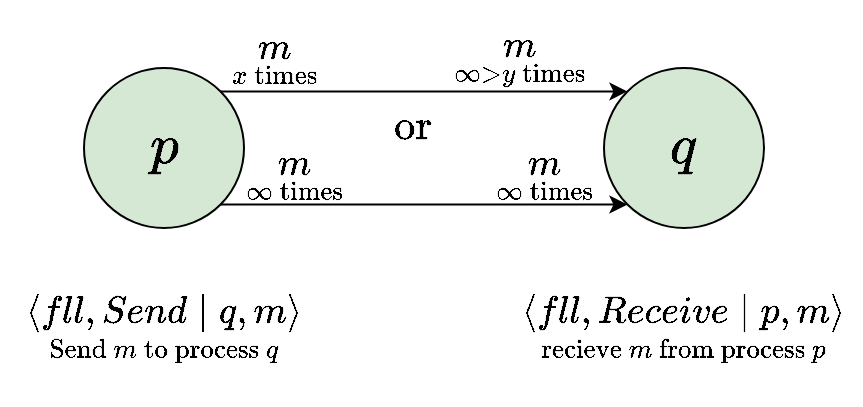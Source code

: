<mxfile version="20.3.0" type="device"><diagram id="Eob12w5fW2z3ViCZtKdV" name="Page-1"><mxGraphModel dx="479" dy="1573" grid="1" gridSize="10" guides="1" tooltips="1" connect="1" arrows="1" fold="1" page="1" pageScale="1" pageWidth="827" pageHeight="1169" math="1" shadow="0"><root><mxCell id="0"/><mxCell id="1" parent="0"/><mxCell id="MFJ_GIFju2d1b9BwGydU-1" value="" style="edgeStyle=orthogonalEdgeStyle;rounded=0;orthogonalLoop=1;jettySize=auto;html=1;exitX=1;exitY=1;exitDx=0;exitDy=0;entryX=0;entryY=1;entryDx=0;entryDy=0;labelBackgroundColor=none;fontSize=16;" edge="1" parent="1" source="MFJ_GIFju2d1b9BwGydU-2" target="MFJ_GIFju2d1b9BwGydU-3"><mxGeometry x="-0.722" y="-10" relative="1" as="geometry"><mxPoint as="offset"/><Array as="points"><mxPoint x="220" y="88"/><mxPoint x="220" y="88"/></Array></mxGeometry></mxCell><mxCell id="MFJ_GIFju2d1b9BwGydU-21" style="edgeStyle=none;rounded=0;orthogonalLoop=1;jettySize=auto;html=1;exitX=1;exitY=0;exitDx=0;exitDy=0;entryX=0;entryY=0;entryDx=0;entryDy=0;" edge="1" parent="1" source="MFJ_GIFju2d1b9BwGydU-2" target="MFJ_GIFju2d1b9BwGydU-3"><mxGeometry relative="1" as="geometry"/></mxCell><mxCell id="MFJ_GIFju2d1b9BwGydU-2" value="$$p$$" style="ellipse;whiteSpace=wrap;html=1;aspect=fixed;fontSize=24;fillColor=#d5e8d4;strokeColor=#000000;" vertex="1" parent="1"><mxGeometry x="45" y="20" width="80" height="80" as="geometry"/></mxCell><mxCell id="MFJ_GIFju2d1b9BwGydU-3" value="$$q$$" style="ellipse;whiteSpace=wrap;html=1;aspect=fixed;fontSize=24;fillColor=#d5e8d4;strokeColor=#000000;" vertex="1" parent="1"><mxGeometry x="305" y="20" width="80" height="80" as="geometry"/></mxCell><mxCell id="MFJ_GIFju2d1b9BwGydU-4" value="$$\underset{\text{Send $m$ to process $q$}}{\langle fll, Send \mid&amp;nbsp; q , m \rangle}$$" style="text;whiteSpace=wrap;html=1;fontSize=16;align=center;verticalAlign=middle;" vertex="1" parent="1"><mxGeometry x="10" y="120" width="150" height="60" as="geometry"/></mxCell><mxCell id="MFJ_GIFju2d1b9BwGydU-5" value="$$\underset{\text{recieve $m$ from process $p$}}{\langle fll, Receive\mid&amp;nbsp; p , m \rangle}$$" style="text;html=1;strokeColor=none;fillColor=none;align=center;verticalAlign=middle;whiteSpace=wrap;rounded=0;fontSize=16;" vertex="1" parent="1"><mxGeometry x="260" y="127.5" width="170" height="45" as="geometry"/></mxCell><mxCell id="MFJ_GIFju2d1b9BwGydU-17" value="&lt;span style=&quot;font-size: 16px;&quot;&gt;$$\underset{x \text{ times}}{m}$$&lt;/span&gt;" style="text;html=1;strokeColor=none;fillColor=none;align=center;verticalAlign=middle;whiteSpace=wrap;rounded=0;" vertex="1" parent="1"><mxGeometry x="110" width="60" height="30" as="geometry"/></mxCell><mxCell id="MFJ_GIFju2d1b9BwGydU-18" value="&lt;span style=&quot;font-size: 16px;&quot;&gt;$$\underset{\infty &amp;gt; y \text{ times}}{m}$$&lt;/span&gt;" style="text;html=1;strokeColor=none;fillColor=none;align=center;verticalAlign=middle;whiteSpace=wrap;rounded=0;" vertex="1" parent="1"><mxGeometry x="220" width="85" height="30" as="geometry"/></mxCell><mxCell id="MFJ_GIFju2d1b9BwGydU-19" value="&lt;span style=&quot;font-size: 16px;&quot;&gt;$$\underset{\infty \text{ times}}{m}$$&lt;/span&gt;" style="text;html=1;strokeColor=none;fillColor=none;align=center;verticalAlign=middle;whiteSpace=wrap;rounded=0;" vertex="1" parent="1"><mxGeometry x="120" y="57.5" width="60" height="30" as="geometry"/></mxCell><mxCell id="MFJ_GIFju2d1b9BwGydU-20" value="&lt;span style=&quot;font-size: 16px;&quot;&gt;$$\underset{\infty \text{ times}}{m}$$&lt;/span&gt;" style="text;html=1;strokeColor=none;fillColor=none;align=center;verticalAlign=middle;whiteSpace=wrap;rounded=0;" vertex="1" parent="1"><mxGeometry x="245" y="57.5" width="60" height="30" as="geometry"/></mxCell><mxCell id="MFJ_GIFju2d1b9BwGydU-22" value="$$\text{or}$$" style="text;html=1;strokeColor=none;fillColor=none;align=center;verticalAlign=middle;whiteSpace=wrap;rounded=0;fontSize=18;" vertex="1" parent="1"><mxGeometry x="180" y="30" width="60" height="40" as="geometry"/></mxCell></root></mxGraphModel></diagram></mxfile>
